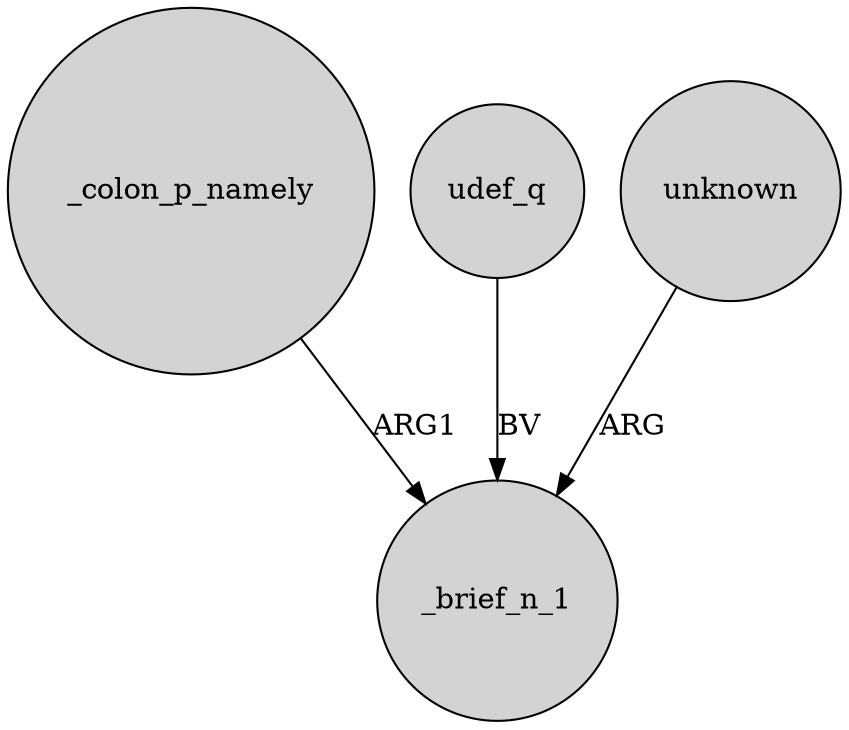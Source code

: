 digraph {
	node [shape=circle style=filled]
	_colon_p_namely -> _brief_n_1 [label=ARG1]
	udef_q -> _brief_n_1 [label=BV]
	unknown -> _brief_n_1 [label=ARG]
}
